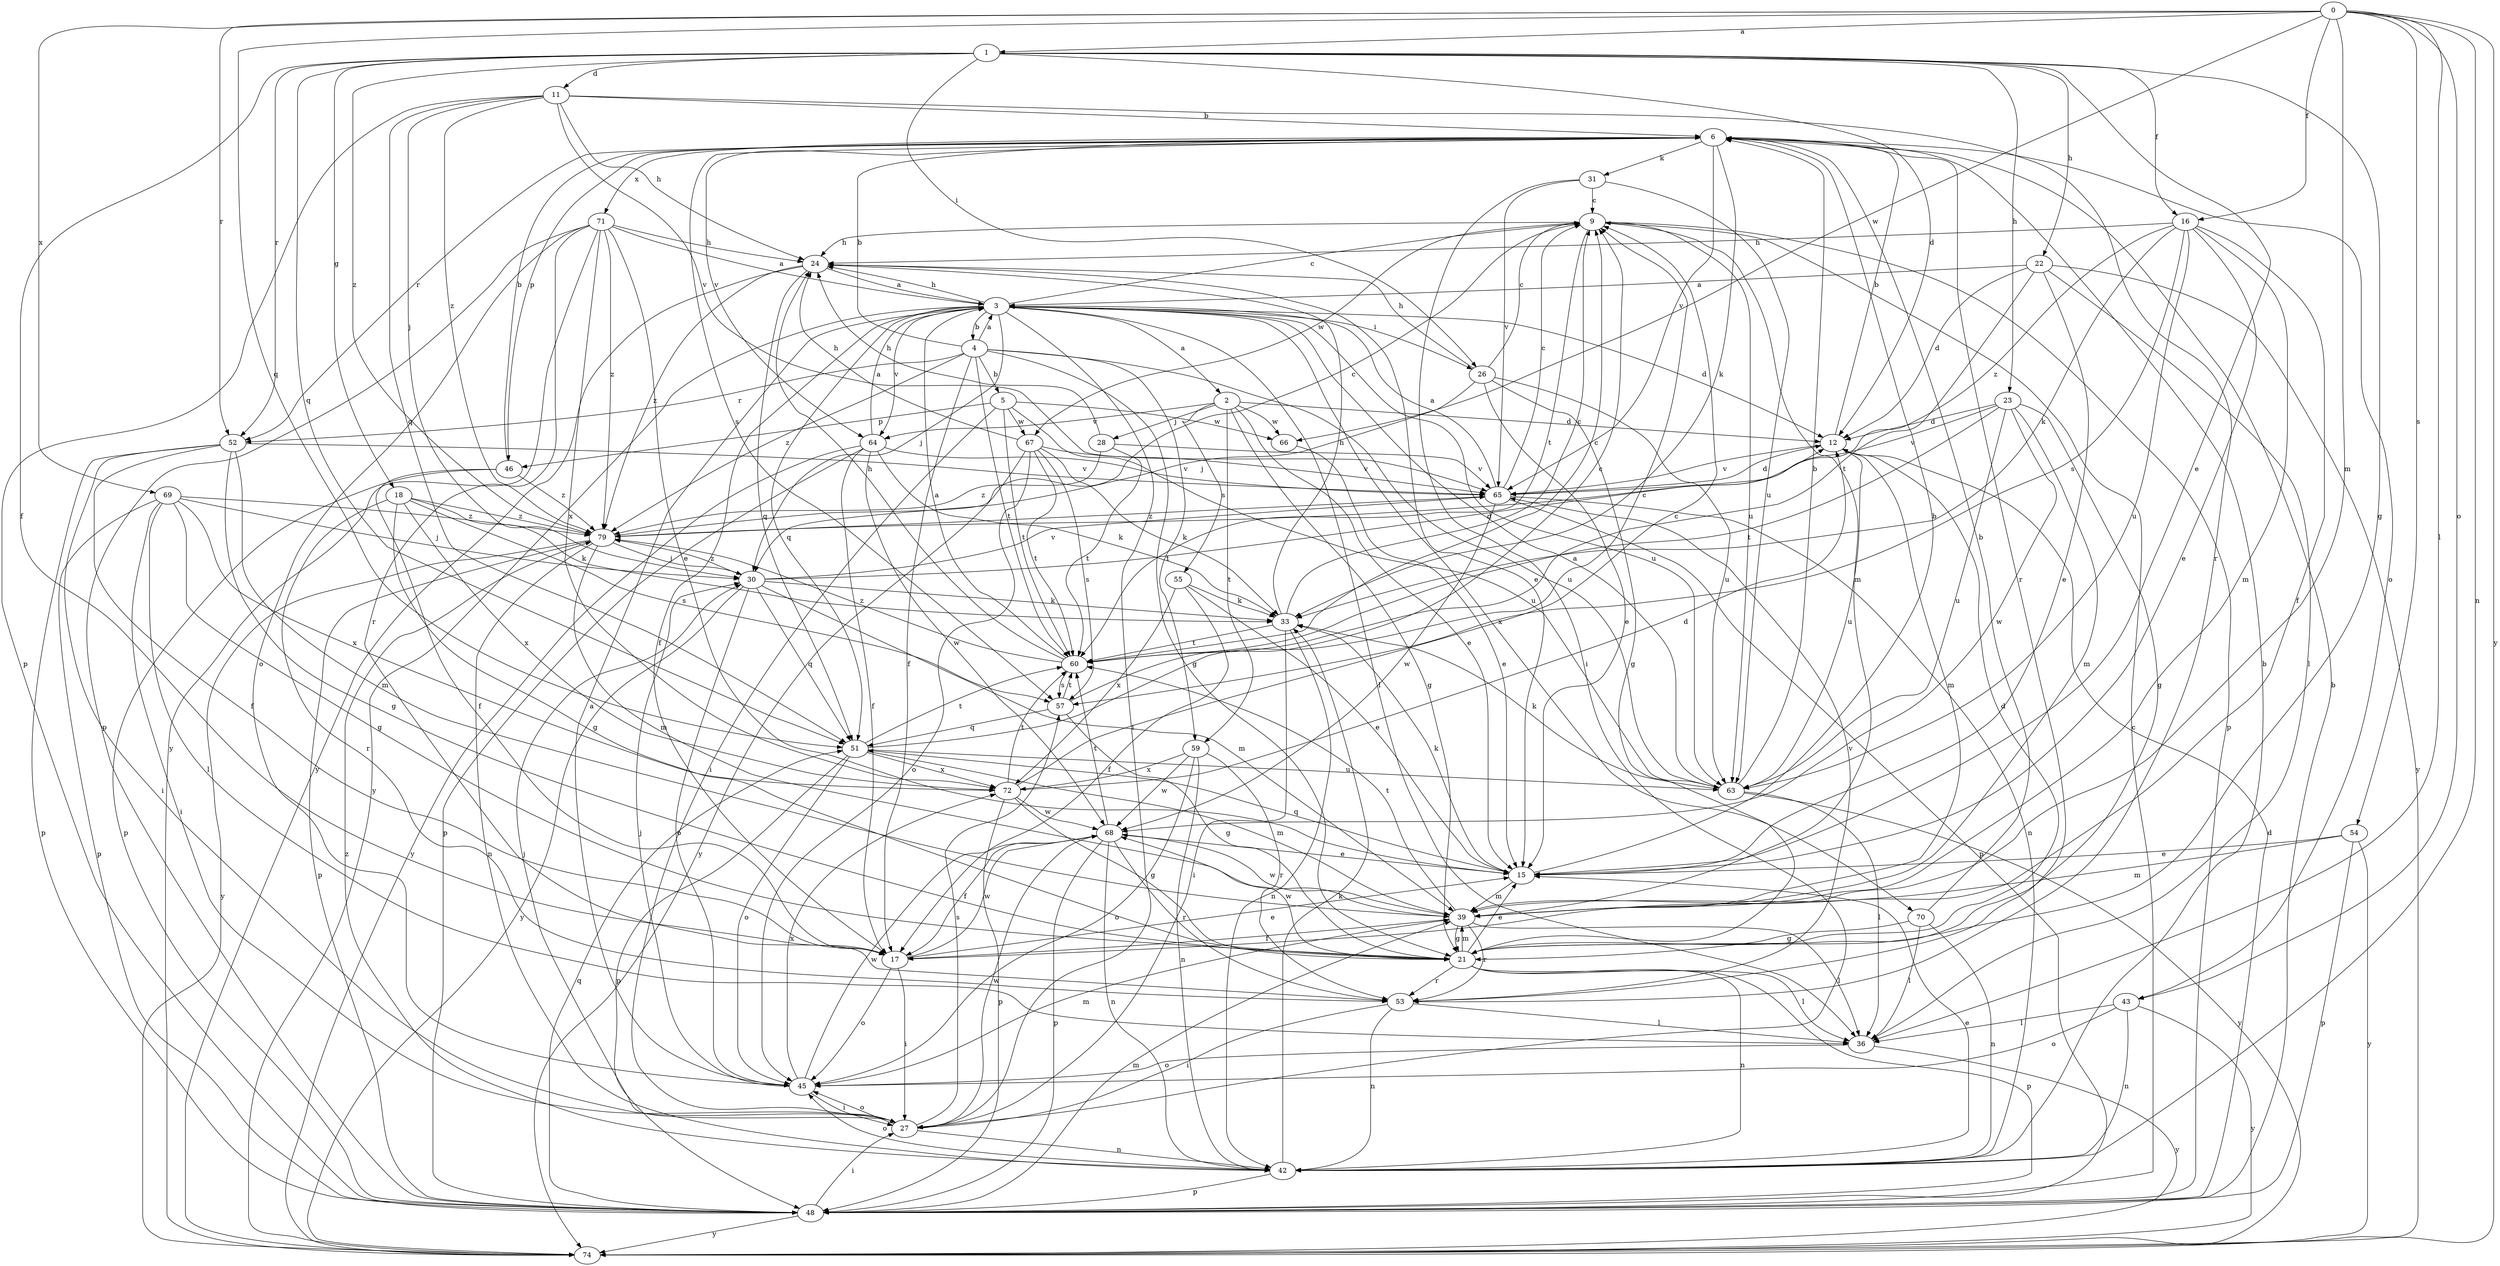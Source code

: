 strict digraph  {
0;
1;
2;
3;
4;
5;
6;
9;
11;
12;
15;
16;
17;
18;
21;
22;
23;
24;
26;
27;
28;
30;
31;
33;
36;
39;
42;
43;
45;
46;
48;
51;
52;
53;
54;
55;
57;
59;
60;
63;
64;
65;
66;
67;
68;
69;
70;
71;
72;
74;
79;
0 -> 1  [label=a];
0 -> 16  [label=f];
0 -> 36  [label=l];
0 -> 39  [label=m];
0 -> 42  [label=n];
0 -> 43  [label=o];
0 -> 51  [label=q];
0 -> 52  [label=r];
0 -> 54  [label=s];
0 -> 66  [label=w];
0 -> 69  [label=x];
0 -> 74  [label=y];
1 -> 11  [label=d];
1 -> 12  [label=d];
1 -> 15  [label=e];
1 -> 16  [label=f];
1 -> 17  [label=f];
1 -> 18  [label=g];
1 -> 21  [label=g];
1 -> 22  [label=h];
1 -> 23  [label=h];
1 -> 26  [label=i];
1 -> 51  [label=q];
1 -> 52  [label=r];
1 -> 79  [label=z];
2 -> 12  [label=d];
2 -> 15  [label=e];
2 -> 21  [label=g];
2 -> 28  [label=j];
2 -> 55  [label=s];
2 -> 59  [label=t];
2 -> 64  [label=v];
2 -> 66  [label=w];
3 -> 2  [label=a];
3 -> 4  [label=b];
3 -> 9  [label=c];
3 -> 12  [label=d];
3 -> 17  [label=f];
3 -> 24  [label=h];
3 -> 26  [label=i];
3 -> 27  [label=i];
3 -> 30  [label=j];
3 -> 36  [label=l];
3 -> 51  [label=q];
3 -> 63  [label=u];
3 -> 64  [label=v];
3 -> 70  [label=x];
3 -> 74  [label=y];
4 -> 3  [label=a];
4 -> 5  [label=b];
4 -> 6  [label=b];
4 -> 17  [label=f];
4 -> 21  [label=g];
4 -> 52  [label=r];
4 -> 59  [label=t];
4 -> 60  [label=t];
4 -> 63  [label=u];
4 -> 79  [label=z];
5 -> 27  [label=i];
5 -> 46  [label=p];
5 -> 60  [label=t];
5 -> 63  [label=u];
5 -> 66  [label=w];
5 -> 67  [label=w];
6 -> 31  [label=k];
6 -> 33  [label=k];
6 -> 43  [label=o];
6 -> 46  [label=p];
6 -> 52  [label=r];
6 -> 53  [label=r];
6 -> 57  [label=s];
6 -> 64  [label=v];
6 -> 65  [label=v];
6 -> 71  [label=x];
9 -> 24  [label=h];
9 -> 39  [label=m];
9 -> 48  [label=p];
9 -> 60  [label=t];
9 -> 63  [label=u];
9 -> 67  [label=w];
11 -> 6  [label=b];
11 -> 24  [label=h];
11 -> 30  [label=j];
11 -> 48  [label=p];
11 -> 51  [label=q];
11 -> 53  [label=r];
11 -> 65  [label=v];
11 -> 79  [label=z];
12 -> 6  [label=b];
12 -> 39  [label=m];
12 -> 63  [label=u];
12 -> 65  [label=v];
15 -> 6  [label=b];
15 -> 33  [label=k];
15 -> 39  [label=m];
15 -> 51  [label=q];
16 -> 15  [label=e];
16 -> 17  [label=f];
16 -> 24  [label=h];
16 -> 33  [label=k];
16 -> 39  [label=m];
16 -> 57  [label=s];
16 -> 63  [label=u];
16 -> 79  [label=z];
17 -> 15  [label=e];
17 -> 27  [label=i];
17 -> 45  [label=o];
17 -> 68  [label=w];
18 -> 21  [label=g];
18 -> 33  [label=k];
18 -> 53  [label=r];
18 -> 57  [label=s];
18 -> 72  [label=x];
18 -> 79  [label=z];
21 -> 12  [label=d];
21 -> 15  [label=e];
21 -> 36  [label=l];
21 -> 39  [label=m];
21 -> 42  [label=n];
21 -> 48  [label=p];
21 -> 53  [label=r];
21 -> 68  [label=w];
22 -> 3  [label=a];
22 -> 12  [label=d];
22 -> 15  [label=e];
22 -> 36  [label=l];
22 -> 60  [label=t];
22 -> 74  [label=y];
23 -> 12  [label=d];
23 -> 21  [label=g];
23 -> 39  [label=m];
23 -> 60  [label=t];
23 -> 63  [label=u];
23 -> 65  [label=v];
23 -> 68  [label=w];
24 -> 3  [label=a];
24 -> 15  [label=e];
24 -> 51  [label=q];
24 -> 74  [label=y];
24 -> 79  [label=z];
26 -> 9  [label=c];
26 -> 15  [label=e];
26 -> 21  [label=g];
26 -> 24  [label=h];
26 -> 30  [label=j];
26 -> 63  [label=u];
27 -> 30  [label=j];
27 -> 42  [label=n];
27 -> 45  [label=o];
27 -> 57  [label=s];
27 -> 68  [label=w];
28 -> 24  [label=h];
28 -> 60  [label=t];
28 -> 65  [label=v];
28 -> 79  [label=z];
30 -> 12  [label=d];
30 -> 33  [label=k];
30 -> 39  [label=m];
30 -> 45  [label=o];
30 -> 51  [label=q];
30 -> 65  [label=v];
30 -> 74  [label=y];
30 -> 79  [label=z];
31 -> 9  [label=c];
31 -> 27  [label=i];
31 -> 63  [label=u];
31 -> 65  [label=v];
33 -> 9  [label=c];
33 -> 24  [label=h];
33 -> 27  [label=i];
33 -> 42  [label=n];
33 -> 60  [label=t];
36 -> 45  [label=o];
36 -> 74  [label=y];
39 -> 17  [label=f];
39 -> 21  [label=g];
39 -> 36  [label=l];
39 -> 53  [label=r];
39 -> 60  [label=t];
39 -> 68  [label=w];
42 -> 6  [label=b];
42 -> 15  [label=e];
42 -> 33  [label=k];
42 -> 45  [label=o];
42 -> 48  [label=p];
42 -> 79  [label=z];
43 -> 36  [label=l];
43 -> 42  [label=n];
43 -> 45  [label=o];
43 -> 74  [label=y];
45 -> 3  [label=a];
45 -> 27  [label=i];
45 -> 30  [label=j];
45 -> 39  [label=m];
45 -> 68  [label=w];
45 -> 72  [label=x];
46 -> 6  [label=b];
46 -> 17  [label=f];
46 -> 48  [label=p];
46 -> 79  [label=z];
48 -> 6  [label=b];
48 -> 9  [label=c];
48 -> 12  [label=d];
48 -> 27  [label=i];
48 -> 39  [label=m];
48 -> 51  [label=q];
48 -> 74  [label=y];
51 -> 9  [label=c];
51 -> 39  [label=m];
51 -> 45  [label=o];
51 -> 48  [label=p];
51 -> 60  [label=t];
51 -> 63  [label=u];
51 -> 72  [label=x];
52 -> 17  [label=f];
52 -> 21  [label=g];
52 -> 27  [label=i];
52 -> 39  [label=m];
52 -> 48  [label=p];
52 -> 65  [label=v];
53 -> 27  [label=i];
53 -> 36  [label=l];
53 -> 42  [label=n];
53 -> 65  [label=v];
54 -> 15  [label=e];
54 -> 39  [label=m];
54 -> 48  [label=p];
54 -> 74  [label=y];
55 -> 15  [label=e];
55 -> 17  [label=f];
55 -> 33  [label=k];
55 -> 72  [label=x];
57 -> 9  [label=c];
57 -> 21  [label=g];
57 -> 51  [label=q];
57 -> 60  [label=t];
59 -> 42  [label=n];
59 -> 45  [label=o];
59 -> 53  [label=r];
59 -> 68  [label=w];
59 -> 72  [label=x];
60 -> 3  [label=a];
60 -> 9  [label=c];
60 -> 24  [label=h];
60 -> 57  [label=s];
60 -> 79  [label=z];
63 -> 3  [label=a];
63 -> 6  [label=b];
63 -> 33  [label=k];
63 -> 36  [label=l];
63 -> 74  [label=y];
64 -> 3  [label=a];
64 -> 17  [label=f];
64 -> 33  [label=k];
64 -> 48  [label=p];
64 -> 65  [label=v];
64 -> 68  [label=w];
64 -> 74  [label=y];
65 -> 3  [label=a];
65 -> 9  [label=c];
65 -> 12  [label=d];
65 -> 42  [label=n];
65 -> 48  [label=p];
65 -> 68  [label=w];
65 -> 79  [label=z];
66 -> 15  [label=e];
67 -> 24  [label=h];
67 -> 33  [label=k];
67 -> 45  [label=o];
67 -> 57  [label=s];
67 -> 60  [label=t];
67 -> 65  [label=v];
67 -> 74  [label=y];
68 -> 15  [label=e];
68 -> 17  [label=f];
68 -> 42  [label=n];
68 -> 48  [label=p];
68 -> 53  [label=r];
68 -> 60  [label=t];
69 -> 21  [label=g];
69 -> 27  [label=i];
69 -> 30  [label=j];
69 -> 36  [label=l];
69 -> 48  [label=p];
69 -> 72  [label=x];
69 -> 79  [label=z];
70 -> 6  [label=b];
70 -> 21  [label=g];
70 -> 36  [label=l];
70 -> 42  [label=n];
71 -> 3  [label=a];
71 -> 15  [label=e];
71 -> 24  [label=h];
71 -> 45  [label=o];
71 -> 48  [label=p];
71 -> 53  [label=r];
71 -> 72  [label=x];
71 -> 74  [label=y];
71 -> 79  [label=z];
72 -> 9  [label=c];
72 -> 12  [label=d];
72 -> 21  [label=g];
72 -> 48  [label=p];
72 -> 60  [label=t];
72 -> 68  [label=w];
79 -> 9  [label=c];
79 -> 30  [label=j];
79 -> 39  [label=m];
79 -> 42  [label=n];
79 -> 48  [label=p];
79 -> 74  [label=y];
}
